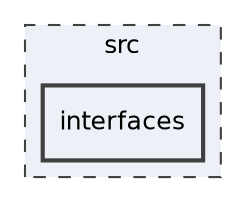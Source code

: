 digraph "src/interfaces"
{
 // INTERACTIVE_SVG=YES
 // LATEX_PDF_SIZE
  edge [fontname="Helvetica",fontsize="12",labelfontname="Helvetica",labelfontsize="12"];
  node [fontname="Helvetica",fontsize="12",shape=record];
  compound=true
  subgraph clusterdir_68267d1309a1af8e8297ef4c3efbcdba {
    graph [ bgcolor="#edf0f7", pencolor="grey25", style="filled,dashed,", label="src", fontname="Helvetica", fontsize="12", URL="dir_68267d1309a1af8e8297ef4c3efbcdba.html"]
  dir_ee3f1a7951c308657a65f8199076c1d6 [shape=box, label="interfaces", style="filled,bold,", fillcolor="#edf0f7", color="grey25", URL="dir_ee3f1a7951c308657a65f8199076c1d6.html"];
  }
}
